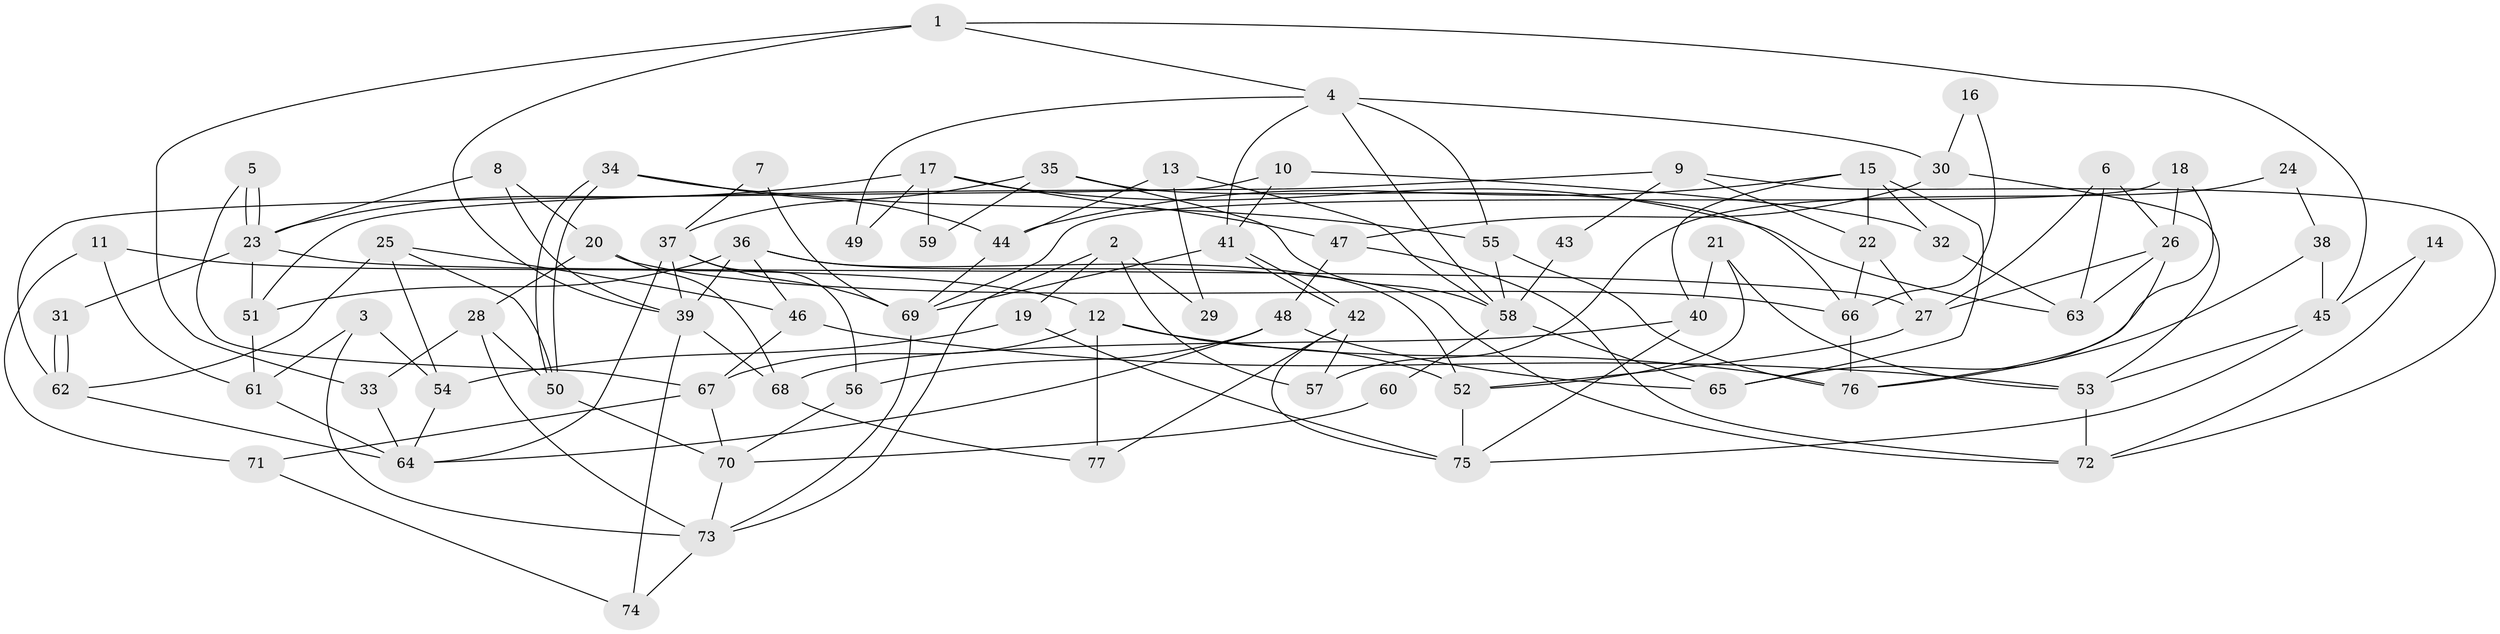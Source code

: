 // Generated by graph-tools (version 1.1) at 2025/50/03/09/25 03:50:05]
// undirected, 77 vertices, 154 edges
graph export_dot {
graph [start="1"]
  node [color=gray90,style=filled];
  1;
  2;
  3;
  4;
  5;
  6;
  7;
  8;
  9;
  10;
  11;
  12;
  13;
  14;
  15;
  16;
  17;
  18;
  19;
  20;
  21;
  22;
  23;
  24;
  25;
  26;
  27;
  28;
  29;
  30;
  31;
  32;
  33;
  34;
  35;
  36;
  37;
  38;
  39;
  40;
  41;
  42;
  43;
  44;
  45;
  46;
  47;
  48;
  49;
  50;
  51;
  52;
  53;
  54;
  55;
  56;
  57;
  58;
  59;
  60;
  61;
  62;
  63;
  64;
  65;
  66;
  67;
  68;
  69;
  70;
  71;
  72;
  73;
  74;
  75;
  76;
  77;
  1 -- 4;
  1 -- 33;
  1 -- 39;
  1 -- 45;
  2 -- 73;
  2 -- 19;
  2 -- 29;
  2 -- 57;
  3 -- 73;
  3 -- 54;
  3 -- 61;
  4 -- 58;
  4 -- 30;
  4 -- 41;
  4 -- 49;
  4 -- 55;
  5 -- 67;
  5 -- 23;
  5 -- 23;
  6 -- 27;
  6 -- 26;
  6 -- 63;
  7 -- 37;
  7 -- 69;
  8 -- 20;
  8 -- 23;
  8 -- 39;
  9 -- 51;
  9 -- 22;
  9 -- 43;
  9 -- 72;
  10 -- 41;
  10 -- 62;
  10 -- 32;
  11 -- 12;
  11 -- 71;
  11 -- 61;
  12 -- 77;
  12 -- 52;
  12 -- 67;
  12 -- 76;
  13 -- 44;
  13 -- 58;
  13 -- 29;
  14 -- 72;
  14 -- 45;
  15 -- 32;
  15 -- 65;
  15 -- 22;
  15 -- 40;
  15 -- 44;
  16 -- 66;
  16 -- 30;
  17 -- 63;
  17 -- 23;
  17 -- 47;
  17 -- 49;
  17 -- 59;
  18 -- 26;
  18 -- 69;
  18 -- 65;
  19 -- 75;
  19 -- 54;
  20 -- 68;
  20 -- 28;
  20 -- 66;
  21 -- 52;
  21 -- 40;
  21 -- 53;
  22 -- 66;
  22 -- 27;
  23 -- 51;
  23 -- 27;
  23 -- 31;
  24 -- 38;
  24 -- 57;
  25 -- 46;
  25 -- 62;
  25 -- 50;
  25 -- 54;
  26 -- 76;
  26 -- 27;
  26 -- 63;
  27 -- 52;
  28 -- 73;
  28 -- 50;
  28 -- 33;
  30 -- 53;
  30 -- 47;
  31 -- 62;
  31 -- 62;
  32 -- 63;
  33 -- 64;
  34 -- 44;
  34 -- 50;
  34 -- 50;
  34 -- 55;
  35 -- 66;
  35 -- 37;
  35 -- 58;
  35 -- 59;
  36 -- 39;
  36 -- 46;
  36 -- 51;
  36 -- 52;
  36 -- 72;
  37 -- 39;
  37 -- 64;
  37 -- 56;
  37 -- 69;
  38 -- 76;
  38 -- 45;
  39 -- 68;
  39 -- 74;
  40 -- 75;
  40 -- 68;
  41 -- 42;
  41 -- 42;
  41 -- 69;
  42 -- 75;
  42 -- 57;
  42 -- 77;
  43 -- 58;
  44 -- 69;
  45 -- 53;
  45 -- 75;
  46 -- 67;
  46 -- 53;
  47 -- 72;
  47 -- 48;
  48 -- 65;
  48 -- 56;
  48 -- 64;
  50 -- 70;
  51 -- 61;
  52 -- 75;
  53 -- 72;
  54 -- 64;
  55 -- 58;
  55 -- 76;
  56 -- 70;
  58 -- 60;
  58 -- 65;
  60 -- 70;
  61 -- 64;
  62 -- 64;
  66 -- 76;
  67 -- 70;
  67 -- 71;
  68 -- 77;
  69 -- 73;
  70 -- 73;
  71 -- 74;
  73 -- 74;
}
